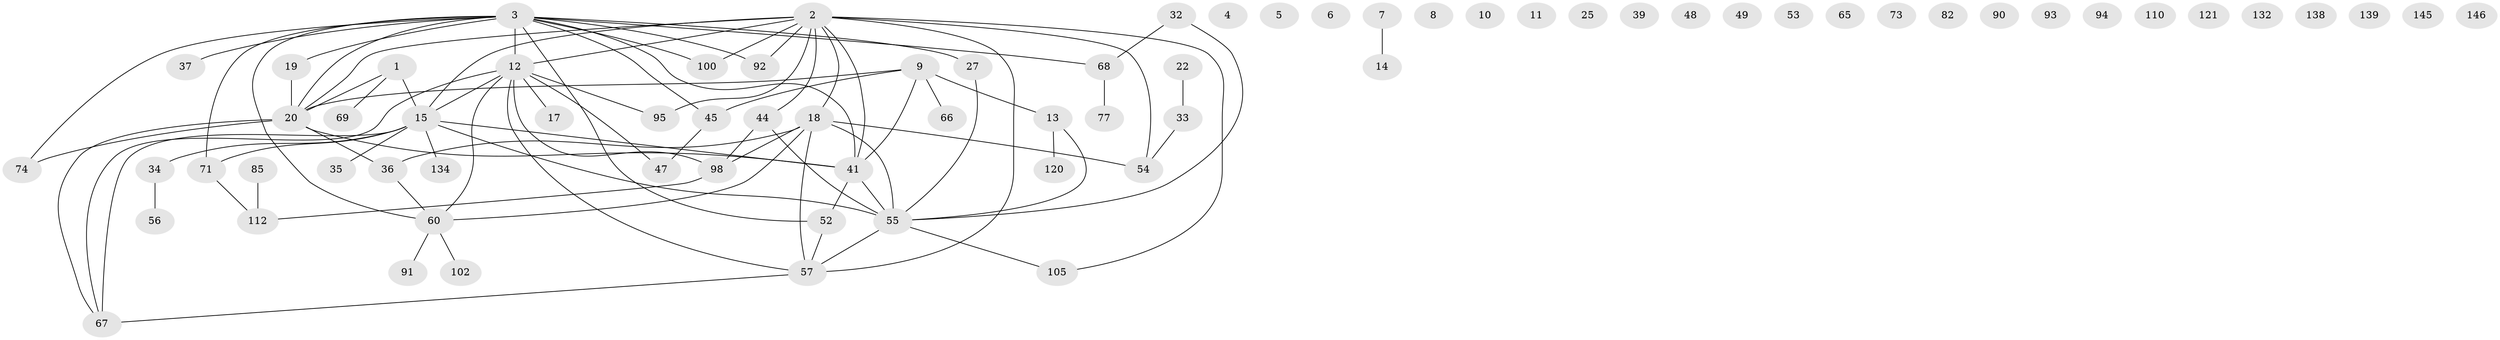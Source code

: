 // original degree distribution, {3: 0.19047619047619047, 0: 0.1360544217687075, 1: 0.2585034013605442, 2: 0.19727891156462585, 8: 0.006802721088435374, 4: 0.1292517006802721, 5: 0.04081632653061224, 6: 0.04081632653061224}
// Generated by graph-tools (version 1.1) at 2025/16/03/04/25 18:16:28]
// undirected, 73 vertices, 85 edges
graph export_dot {
graph [start="1"]
  node [color=gray90,style=filled];
  1 [super="+107+89"];
  2 [super="+50+28+23"];
  3 [super="+70+16"];
  4;
  5;
  6;
  7 [super="+46"];
  8;
  9 [super="+38"];
  10;
  11;
  12 [super="+76+86+128+61+26+40"];
  13 [super="+88"];
  14 [super="+99"];
  15 [super="+109+80"];
  17;
  18 [super="+78+29"];
  19;
  20 [super="+21"];
  22;
  25 [super="+137"];
  27 [super="+43"];
  32 [super="+42"];
  33;
  34;
  35 [super="+87"];
  36 [super="+106"];
  37;
  39 [super="+83"];
  41 [super="+58+113+96"];
  44;
  45 [super="+127"];
  47 [super="+97"];
  48;
  49 [super="+104"];
  52;
  53;
  54;
  55 [super="+62+133+143"];
  56;
  57 [super="+59"];
  60 [super="+130+144"];
  65 [super="+122"];
  66;
  67 [super="+75"];
  68 [super="+103"];
  69 [super="+126"];
  71 [super="+81"];
  73;
  74;
  77;
  82;
  85;
  90;
  91;
  92;
  93;
  94;
  95;
  98;
  100 [super="+129"];
  102;
  105;
  110;
  112 [super="+136"];
  120 [super="+135"];
  121;
  132;
  134;
  138;
  139;
  145;
  146;
  1 -- 69;
  1 -- 20;
  1 -- 15;
  2 -- 105;
  2 -- 44;
  2 -- 95;
  2 -- 15;
  2 -- 100;
  2 -- 18;
  2 -- 20;
  2 -- 54;
  2 -- 57;
  2 -- 12;
  2 -- 41;
  2 -- 92;
  3 -- 19;
  3 -- 74;
  3 -- 27;
  3 -- 60 [weight=2];
  3 -- 41;
  3 -- 100;
  3 -- 37;
  3 -- 68;
  3 -- 71;
  3 -- 12 [weight=3];
  3 -- 45;
  3 -- 20;
  3 -- 52;
  3 -- 92;
  7 -- 14;
  9 -- 13;
  9 -- 66;
  9 -- 20;
  9 -- 45;
  9 -- 41;
  12 -- 60;
  12 -- 95;
  12 -- 47;
  12 -- 17;
  12 -- 98;
  12 -- 67;
  12 -- 15;
  12 -- 57;
  13 -- 120;
  13 -- 55;
  15 -- 34;
  15 -- 35;
  15 -- 134;
  15 -- 71;
  15 -- 67;
  15 -- 55;
  15 -- 41;
  18 -- 98;
  18 -- 36;
  18 -- 54;
  18 -- 55;
  18 -- 57;
  18 -- 60 [weight=2];
  19 -- 20;
  20 -- 67;
  20 -- 36;
  20 -- 41;
  20 -- 74;
  22 -- 33;
  27 -- 55;
  32 -- 68;
  32 -- 55;
  33 -- 54;
  34 -- 56;
  36 -- 60;
  41 -- 52;
  41 -- 55;
  44 -- 98;
  44 -- 55;
  45 -- 47;
  52 -- 57;
  55 -- 105;
  55 -- 57;
  57 -- 67;
  60 -- 91;
  60 -- 102;
  68 -- 77;
  71 -- 112;
  85 -- 112;
  98 -- 112;
}
